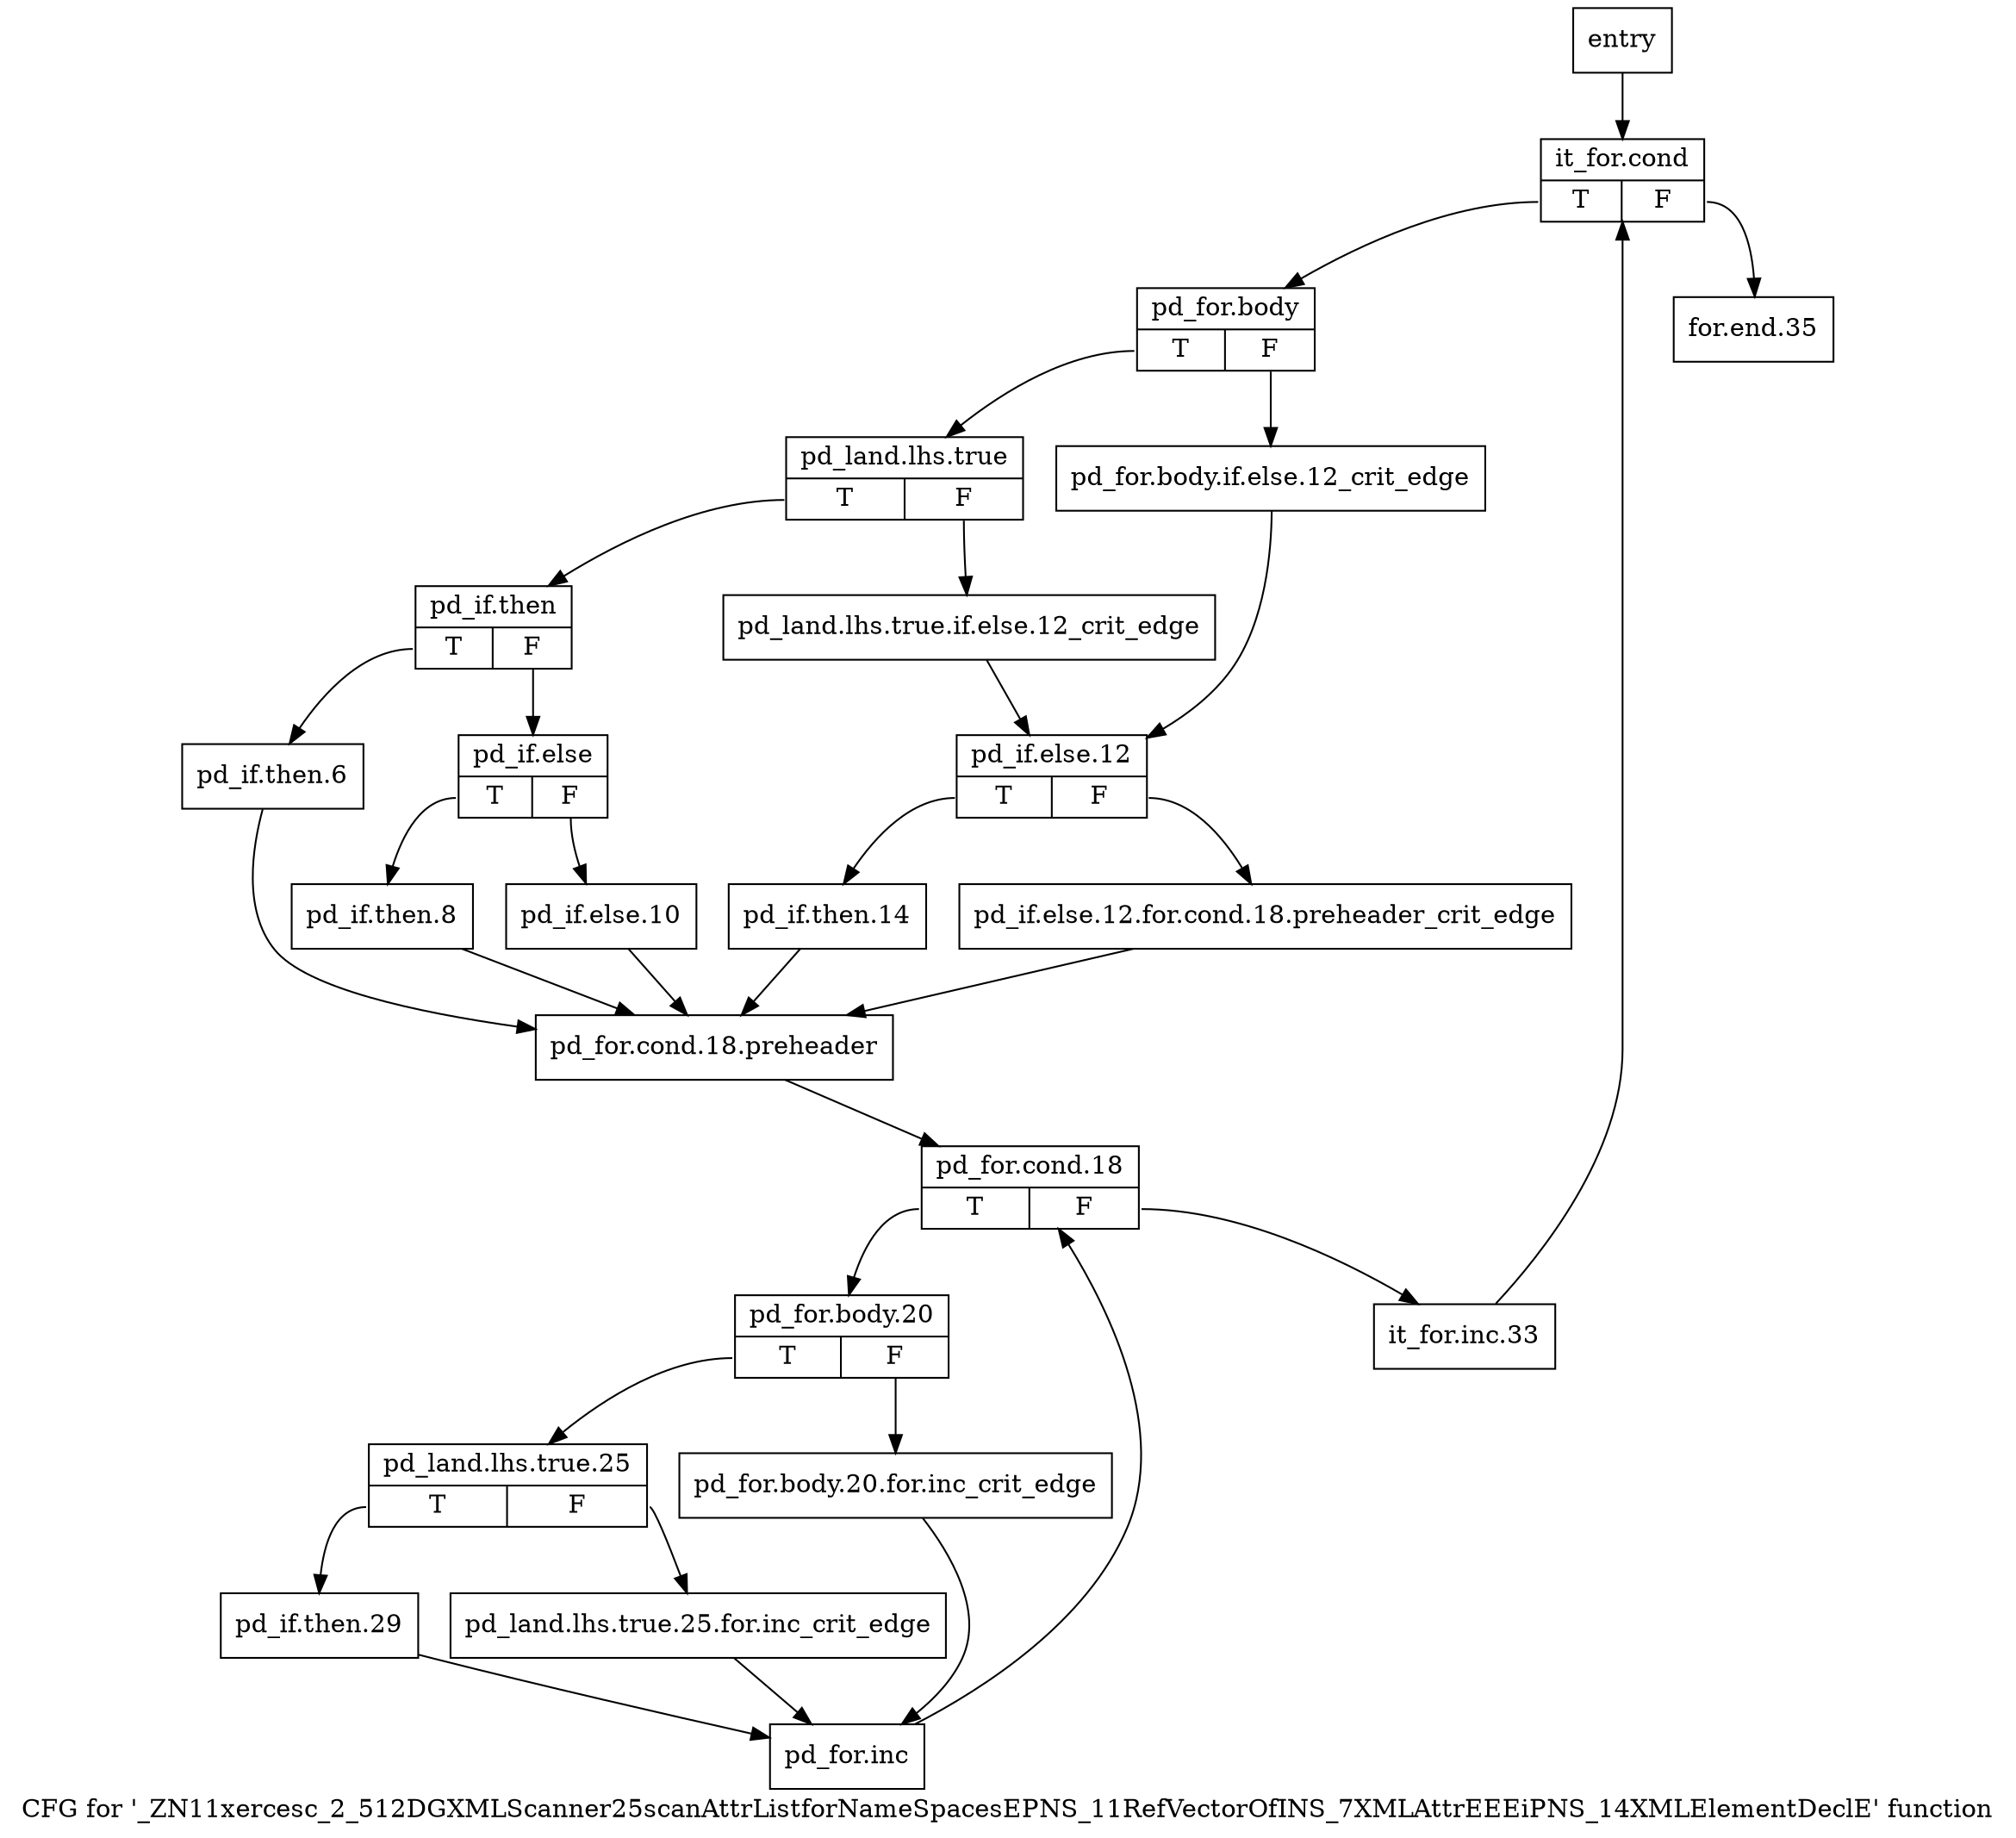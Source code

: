 digraph "CFG for '_ZN11xercesc_2_512DGXMLScanner25scanAttrListforNameSpacesEPNS_11RefVectorOfINS_7XMLAttrEEEiPNS_14XMLElementDeclE' function" {
	label="CFG for '_ZN11xercesc_2_512DGXMLScanner25scanAttrListforNameSpacesEPNS_11RefVectorOfINS_7XMLAttrEEEiPNS_14XMLElementDeclE' function";

	Node0x2732440 [shape=record,label="{entry}"];
	Node0x2732440 -> Node0x2732490;
	Node0x2732490 [shape=record,label="{it_for.cond|{<s0>T|<s1>F}}"];
	Node0x2732490:s0 -> Node0x27324e0;
	Node0x2732490:s1 -> Node0x2743dc0;
	Node0x27324e0 [shape=record,label="{pd_for.body|{<s0>T|<s1>F}}"];
	Node0x27324e0:s0 -> Node0x2732580;
	Node0x27324e0:s1 -> Node0x2732530;
	Node0x2732530 [shape=record,label="{pd_for.body.if.else.12_crit_edge}"];
	Node0x2732530 -> Node0x2743a00;
	Node0x2732580 [shape=record,label="{pd_land.lhs.true|{<s0>T|<s1>F}}"];
	Node0x2732580:s0 -> Node0x2732620;
	Node0x2732580:s1 -> Node0x27325d0;
	Node0x27325d0 [shape=record,label="{pd_land.lhs.true.if.else.12_crit_edge}"];
	Node0x27325d0 -> Node0x2743a00;
	Node0x2732620 [shape=record,label="{pd_if.then|{<s0>T|<s1>F}}"];
	Node0x2732620:s0 -> Node0x2732670;
	Node0x2732620:s1 -> Node0x27326c0;
	Node0x2732670 [shape=record,label="{pd_if.then.6}"];
	Node0x2732670 -> Node0x2743af0;
	Node0x27326c0 [shape=record,label="{pd_if.else|{<s0>T|<s1>F}}"];
	Node0x27326c0:s0 -> Node0x2732710;
	Node0x27326c0:s1 -> Node0x27439b0;
	Node0x2732710 [shape=record,label="{pd_if.then.8}"];
	Node0x2732710 -> Node0x2743af0;
	Node0x27439b0 [shape=record,label="{pd_if.else.10}"];
	Node0x27439b0 -> Node0x2743af0;
	Node0x2743a00 [shape=record,label="{pd_if.else.12|{<s0>T|<s1>F}}"];
	Node0x2743a00:s0 -> Node0x2743aa0;
	Node0x2743a00:s1 -> Node0x2743a50;
	Node0x2743a50 [shape=record,label="{pd_if.else.12.for.cond.18.preheader_crit_edge}"];
	Node0x2743a50 -> Node0x2743af0;
	Node0x2743aa0 [shape=record,label="{pd_if.then.14}"];
	Node0x2743aa0 -> Node0x2743af0;
	Node0x2743af0 [shape=record,label="{pd_for.cond.18.preheader}"];
	Node0x2743af0 -> Node0x2743b40;
	Node0x2743b40 [shape=record,label="{pd_for.cond.18|{<s0>T|<s1>F}}"];
	Node0x2743b40:s0 -> Node0x2743b90;
	Node0x2743b40:s1 -> Node0x2743d70;
	Node0x2743b90 [shape=record,label="{pd_for.body.20|{<s0>T|<s1>F}}"];
	Node0x2743b90:s0 -> Node0x2743c30;
	Node0x2743b90:s1 -> Node0x2743be0;
	Node0x2743be0 [shape=record,label="{pd_for.body.20.for.inc_crit_edge}"];
	Node0x2743be0 -> Node0x2743d20;
	Node0x2743c30 [shape=record,label="{pd_land.lhs.true.25|{<s0>T|<s1>F}}"];
	Node0x2743c30:s0 -> Node0x2743cd0;
	Node0x2743c30:s1 -> Node0x2743c80;
	Node0x2743c80 [shape=record,label="{pd_land.lhs.true.25.for.inc_crit_edge}"];
	Node0x2743c80 -> Node0x2743d20;
	Node0x2743cd0 [shape=record,label="{pd_if.then.29}"];
	Node0x2743cd0 -> Node0x2743d20;
	Node0x2743d20 [shape=record,label="{pd_for.inc}"];
	Node0x2743d20 -> Node0x2743b40;
	Node0x2743d70 [shape=record,label="{it_for.inc.33}"];
	Node0x2743d70 -> Node0x2732490;
	Node0x2743dc0 [shape=record,label="{for.end.35}"];
}
